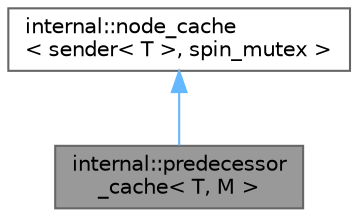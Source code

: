 digraph "internal::predecessor_cache&lt; T, M &gt;"
{
 // LATEX_PDF_SIZE
  bgcolor="transparent";
  edge [fontname=Helvetica,fontsize=10,labelfontname=Helvetica,labelfontsize=10];
  node [fontname=Helvetica,fontsize=10,shape=box,height=0.2,width=0.4];
  Node1 [id="Node000001",label="internal::predecessor\l_cache\< T, M \>",height=0.2,width=0.4,color="gray40", fillcolor="grey60", style="filled", fontcolor="black",tooltip="A cache of predecessors that only supports try_get"];
  Node2 -> Node1 [id="edge1_Node000001_Node000002",dir="back",color="steelblue1",style="solid",tooltip=" "];
  Node2 [id="Node000002",label="internal::node_cache\l\< sender\< T \>, spin_mutex \>",height=0.2,width=0.4,color="gray40", fillcolor="white", style="filled",URL="$classinternal_1_1node__cache.html",tooltip=" "];
}

